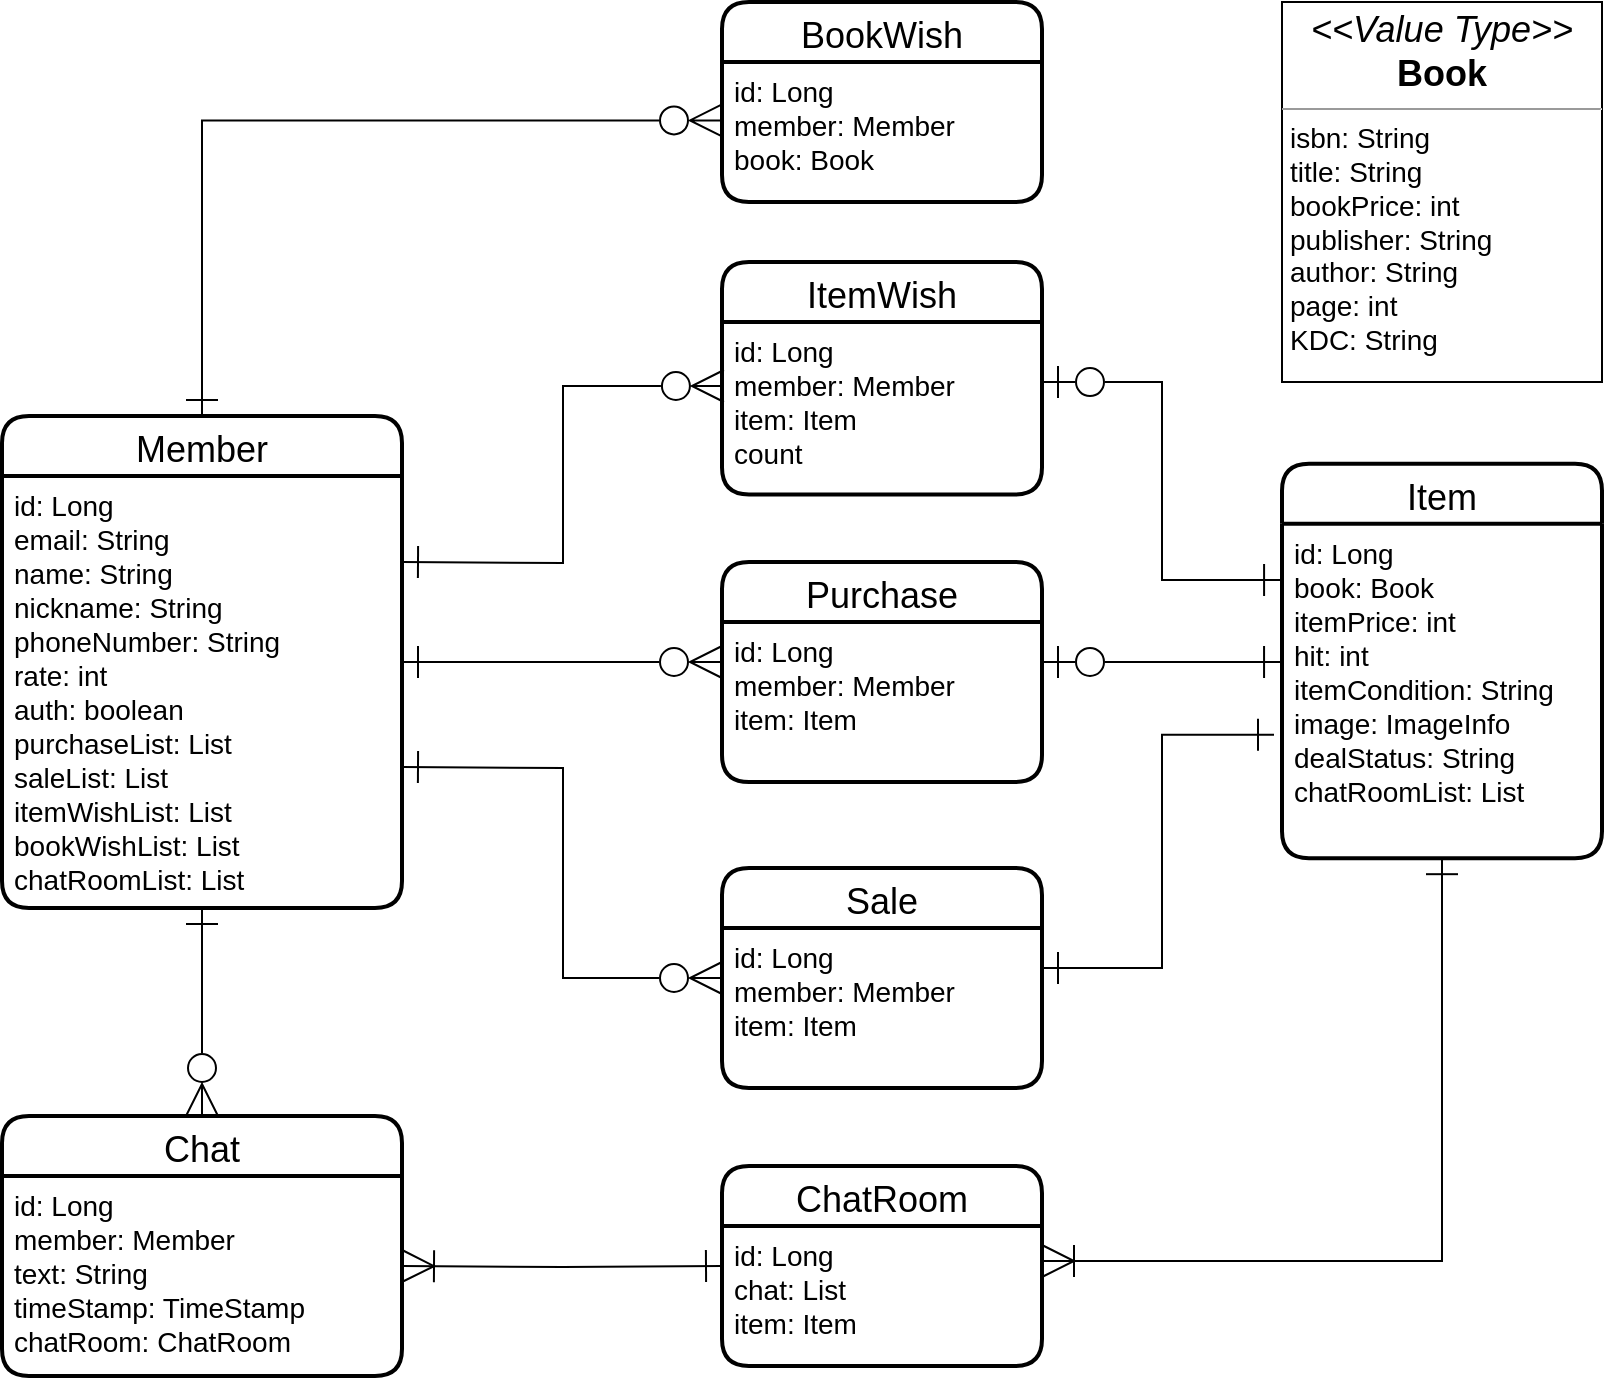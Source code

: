 <mxfile version="17.4.0" type="device"><diagram id="RonSHK9g8Iw-fWDJOm-e" name="Page-1"><mxGraphModel dx="918" dy="24" grid="1" gridSize="10" guides="1" tooltips="1" connect="1" arrows="1" fold="1" page="1" pageScale="1" pageWidth="1600" pageHeight="900" math="0" shadow="0"><root><mxCell id="0"/><mxCell id="1" parent="0"/><mxCell id="Vkfanlf9IMctYydA_BW_-10" value="" style="edgeStyle=orthogonalEdgeStyle;rounded=0;orthogonalLoop=1;jettySize=auto;html=1;fontSize=30;endArrow=ERzeroToMany;endFill=0;endSize=14;startArrow=ERone;startFill=0;startSize=14;" parent="1" source="vN5J-9pb4TvzSiyyIpkY-45" target="vN5J-9pb4TvzSiyyIpkY-60" edge="1"><mxGeometry relative="1" as="geometry"><mxPoint x="270" y="1350" as="sourcePoint"/><mxPoint x="250" y="1470" as="targetPoint"/></mxGeometry></mxCell><mxCell id="Vkfanlf9IMctYydA_BW_-12" value="" style="edgeStyle=orthogonalEdgeStyle;rounded=0;orthogonalLoop=1;jettySize=auto;html=1;fontSize=30;startArrow=ERone;startFill=0;endArrow=ERzeroToMany;endFill=0;startSize=14;endSize=14;entryX=0;entryY=0.25;entryDx=0;entryDy=0;" parent="1" source="vN5J-9pb4TvzSiyyIpkY-44" target="ds-WsUhnyAXN7gziWOAZ-8" edge="1"><mxGeometry relative="1" as="geometry"><mxPoint x="360" y="1310" as="sourcePoint"/><mxPoint x="470" y="1288.2" as="targetPoint"/></mxGeometry></mxCell><mxCell id="Vkfanlf9IMctYydA_BW_-14" value="" style="edgeStyle=orthogonalEdgeStyle;rounded=0;orthogonalLoop=1;jettySize=auto;html=1;fontSize=30;startArrow=ERzeroToOne;startFill=0;endArrow=ERone;endFill=0;startSize=14;endSize=14;exitX=1;exitY=0.348;exitDx=0;exitDy=0;exitPerimeter=0;entryX=-0.006;entryY=0.168;entryDx=0;entryDy=0;entryPerimeter=0;" parent="1" source="ds-WsUhnyAXN7gziWOAZ-6" target="vN5J-9pb4TvzSiyyIpkY-55" edge="1"><mxGeometry relative="1" as="geometry"><mxPoint x="630" y="1288.2" as="sourcePoint"/><mxPoint x="940" y="1269.957" as="targetPoint"/></mxGeometry></mxCell><mxCell id="vN5J-9pb4TvzSiyyIpkY-44" value="Member" style="swimlane;childLayout=stackLayout;horizontal=1;startSize=30;horizontalStack=0;rounded=1;fontSize=18;fontStyle=0;strokeWidth=2;resizeParent=0;resizeLast=1;shadow=0;dashed=0;align=center;" parent="1" vertex="1"><mxGeometry x="120" y="1167" width="200" height="246" as="geometry"/></mxCell><mxCell id="vN5J-9pb4TvzSiyyIpkY-45" value="id: Long&#10;email: String&#10;name: String&#10;nickname: String&#10;phoneNumber: String&#10;rate: int&#10;auth: boolean&#10;purchaseList: List&#10;saleList: List&#10;itemWishList: List&#10;bookWishList: List&#10;chatRoomList: List&#10;" style="align=left;strokeColor=none;fillColor=none;spacingLeft=4;fontSize=14;verticalAlign=top;resizable=0;rotatable=0;part=1;" parent="vN5J-9pb4TvzSiyyIpkY-44" vertex="1"><mxGeometry y="30" width="200" height="216" as="geometry"/></mxCell><mxCell id="vN5J-9pb4TvzSiyyIpkY-50" value="Sale" style="swimlane;childLayout=stackLayout;horizontal=1;startSize=30;horizontalStack=0;rounded=1;fontSize=18;fontStyle=0;strokeWidth=2;resizeParent=0;resizeLast=1;shadow=0;dashed=0;align=center;" parent="1" vertex="1"><mxGeometry x="480" y="1393" width="160" height="110" as="geometry"/></mxCell><mxCell id="vN5J-9pb4TvzSiyyIpkY-51" value="id: Long&#10;member: Member&#10;item: Item&#10;&#10;" style="align=left;strokeColor=none;fillColor=none;spacingLeft=4;fontSize=14;verticalAlign=top;resizable=0;rotatable=0;part=1;" parent="vN5J-9pb4TvzSiyyIpkY-50" vertex="1"><mxGeometry y="30" width="160" height="80" as="geometry"/></mxCell><mxCell id="vN5J-9pb4TvzSiyyIpkY-54" value="Item" style="swimlane;childLayout=stackLayout;horizontal=1;startSize=30;horizontalStack=0;rounded=1;fontSize=18;fontStyle=0;strokeWidth=2;resizeParent=0;resizeLast=1;shadow=0;dashed=0;align=center;" parent="1" vertex="1"><mxGeometry x="760" y="1190.91" width="160" height="197.18" as="geometry"/></mxCell><mxCell id="vN5J-9pb4TvzSiyyIpkY-55" value="id: Long&#10;book: Book&#10;itemPrice: int&#10;hit: int&#10;itemCondition: String&#10;image: ImageInfo&#10;dealStatus: String&#10;chatRoomList: List&#10;" style="align=left;strokeColor=none;fillColor=none;spacingLeft=4;fontSize=14;verticalAlign=top;resizable=0;rotatable=0;part=1;" parent="vN5J-9pb4TvzSiyyIpkY-54" vertex="1"><mxGeometry y="30" width="160" height="167.18" as="geometry"/></mxCell><mxCell id="vN5J-9pb4TvzSiyyIpkY-60" value="Chat" style="swimlane;childLayout=stackLayout;horizontal=1;startSize=30;horizontalStack=0;rounded=1;fontSize=18;fontStyle=0;strokeWidth=2;resizeParent=0;resizeLast=1;shadow=0;dashed=0;align=center;" parent="1" vertex="1"><mxGeometry x="120" y="1517" width="200" height="130" as="geometry"/></mxCell><mxCell id="vN5J-9pb4TvzSiyyIpkY-61" value="id: Long&#10;member: Member&#10;text: String&#10;timeStamp: TimeStamp&#10;chatRoom: ChatRoom" style="align=left;strokeColor=none;fillColor=none;spacingLeft=4;fontSize=14;verticalAlign=top;resizable=0;rotatable=0;part=1;" parent="vN5J-9pb4TvzSiyyIpkY-60" vertex="1"><mxGeometry y="30" width="200" height="100" as="geometry"/></mxCell><mxCell id="vN5J-9pb4TvzSiyyIpkY-63" value="ChatRoom" style="swimlane;childLayout=stackLayout;horizontal=1;startSize=30;horizontalStack=0;rounded=1;fontSize=18;fontStyle=0;strokeWidth=2;resizeParent=0;resizeLast=1;shadow=0;dashed=0;align=center;" parent="1" vertex="1"><mxGeometry x="480" y="1542" width="160" height="100" as="geometry"/></mxCell><mxCell id="vN5J-9pb4TvzSiyyIpkY-64" value="id: Long&#10;chat: List&#10;item: Item&#10;" style="align=left;strokeColor=none;fillColor=none;spacingLeft=4;fontSize=14;verticalAlign=top;resizable=0;rotatable=0;part=1;" parent="vN5J-9pb4TvzSiyyIpkY-63" vertex="1"><mxGeometry y="30" width="160" height="70" as="geometry"/></mxCell><mxCell id="KJU4kO8MPXwHTocBQ5yZ-2" value="" style="edgeStyle=orthogonalEdgeStyle;rounded=0;orthogonalLoop=1;jettySize=auto;html=1;fontSize=30;startArrow=ERone;startFill=0;endArrow=ERzeroToMany;endFill=0;startSize=14;endSize=14;entryX=0.006;entryY=0.371;entryDx=0;entryDy=0;entryPerimeter=0;" parent="1" target="ds-WsUhnyAXN7gziWOAZ-6" edge="1"><mxGeometry relative="1" as="geometry"><mxPoint x="320" y="1240" as="sourcePoint"/><mxPoint x="480" y="1140" as="targetPoint"/></mxGeometry></mxCell><mxCell id="KJU4kO8MPXwHTocBQ5yZ-5" value="" style="edgeStyle=orthogonalEdgeStyle;rounded=0;orthogonalLoop=1;jettySize=auto;html=1;fontSize=30;startArrow=ERone;startFill=0;endArrow=ERzeroToMany;endFill=0;startSize=14;endSize=14;entryX=0;entryY=0.5;entryDx=0;entryDy=0;" parent="1" target="vN5J-9pb4TvzSiyyIpkY-50" edge="1"><mxGeometry relative="1" as="geometry"><mxPoint x="320" y="1342.5" as="sourcePoint"/><mxPoint x="480" y="1232.5" as="targetPoint"/></mxGeometry></mxCell><mxCell id="KJU4kO8MPXwHTocBQ5yZ-8" value="" style="edgeStyle=orthogonalEdgeStyle;rounded=0;orthogonalLoop=1;jettySize=auto;html=1;fontSize=30;startArrow=ERoneToMany;startFill=0;endArrow=ERone;endFill=0;startSize=14;endSize=14;entryX=0;entryY=0.5;entryDx=0;entryDy=0;" parent="1" target="vN5J-9pb4TvzSiyyIpkY-63" edge="1"><mxGeometry relative="1" as="geometry"><mxPoint x="320" y="1592" as="sourcePoint"/><mxPoint x="480" y="1665" as="targetPoint"/></mxGeometry></mxCell><mxCell id="KJU4kO8MPXwHTocBQ5yZ-10" value="" style="edgeStyle=orthogonalEdgeStyle;rounded=0;orthogonalLoop=1;jettySize=auto;html=1;fontSize=30;startArrow=ERone;startFill=0;endArrow=ERone;endFill=0;startSize=14;endSize=14;entryX=1;entryY=0.25;entryDx=0;entryDy=0;exitX=-0.025;exitY=0.631;exitDx=0;exitDy=0;exitPerimeter=0;" parent="1" source="vN5J-9pb4TvzSiyyIpkY-55" target="vN5J-9pb4TvzSiyyIpkY-51" edge="1"><mxGeometry relative="1" as="geometry"><mxPoint x="838.08" y="1530.0" as="sourcePoint"/><mxPoint x="720" y="1416.05" as="targetPoint"/></mxGeometry></mxCell><mxCell id="KJU4kO8MPXwHTocBQ5yZ-11" value="" style="edgeStyle=orthogonalEdgeStyle;rounded=0;orthogonalLoop=1;jettySize=auto;html=1;fontSize=30;startArrow=ERoneToMany;startFill=0;endArrow=ERone;endFill=0;startSize=14;endSize=14;entryX=0.5;entryY=1;entryDx=0;entryDy=0;exitX=1;exitY=0.25;exitDx=0;exitDy=0;" parent="1" source="vN5J-9pb4TvzSiyyIpkY-64" target="vN5J-9pb4TvzSiyyIpkY-55" edge="1"><mxGeometry relative="1" as="geometry"><mxPoint x="700" y="1560" as="sourcePoint"/><mxPoint x="856" y="1560" as="targetPoint"/></mxGeometry></mxCell><mxCell id="ds-WsUhnyAXN7gziWOAZ-1" value="BookWish" style="swimlane;childLayout=stackLayout;horizontal=1;startSize=30;horizontalStack=0;rounded=1;fontSize=18;fontStyle=0;strokeWidth=2;resizeParent=0;resizeLast=1;shadow=0;dashed=0;align=center;" parent="1" vertex="1"><mxGeometry x="480" y="960" width="160" height="100" as="geometry"/></mxCell><mxCell id="ds-WsUhnyAXN7gziWOAZ-2" value="id: Long&#10;member: Member&#10;book: Book" style="align=left;strokeColor=none;fillColor=none;spacingLeft=4;fontSize=14;verticalAlign=top;resizable=0;rotatable=0;part=1;" parent="ds-WsUhnyAXN7gziWOAZ-1" vertex="1"><mxGeometry y="30" width="160" height="70" as="geometry"/></mxCell><mxCell id="ds-WsUhnyAXN7gziWOAZ-3" value="" style="edgeStyle=orthogonalEdgeStyle;rounded=0;orthogonalLoop=1;jettySize=auto;html=1;fontSize=30;startArrow=ERone;startFill=0;endArrow=ERzeroToMany;endFill=0;startSize=14;endSize=14;entryX=0;entryY=0.417;entryDx=0;entryDy=0;exitX=0.5;exitY=0;exitDx=0;exitDy=0;entryPerimeter=0;" parent="1" source="vN5J-9pb4TvzSiyyIpkY-44" target="ds-WsUhnyAXN7gziWOAZ-2" edge="1"><mxGeometry relative="1" as="geometry"><mxPoint x="240" y="1070" as="sourcePoint"/><mxPoint x="400" y="970" as="targetPoint"/></mxGeometry></mxCell><mxCell id="ds-WsUhnyAXN7gziWOAZ-5" value="ItemWish" style="swimlane;childLayout=stackLayout;horizontal=1;startSize=30;horizontalStack=0;rounded=1;fontSize=18;fontStyle=0;strokeWidth=2;resizeParent=0;resizeLast=1;shadow=0;dashed=0;align=center;" parent="1" vertex="1"><mxGeometry x="480" y="1090" width="160" height="116.25" as="geometry"/></mxCell><mxCell id="ds-WsUhnyAXN7gziWOAZ-6" value="id: Long&#10;member: Member&#10;item: Item&#10;count" style="align=left;strokeColor=none;fillColor=none;spacingLeft=4;fontSize=14;verticalAlign=top;resizable=0;rotatable=0;part=1;" parent="ds-WsUhnyAXN7gziWOAZ-5" vertex="1"><mxGeometry y="30" width="160" height="86.25" as="geometry"/></mxCell><mxCell id="ds-WsUhnyAXN7gziWOAZ-7" value="Purchase" style="swimlane;childLayout=stackLayout;horizontal=1;startSize=30;horizontalStack=0;rounded=1;fontSize=18;fontStyle=0;strokeWidth=2;resizeParent=0;resizeLast=1;shadow=0;dashed=0;align=center;" parent="1" vertex="1"><mxGeometry x="480" y="1240" width="160" height="110" as="geometry"/></mxCell><mxCell id="ds-WsUhnyAXN7gziWOAZ-8" value="id: Long&#10;member: Member&#10;item: Item&#10;&#10;" style="align=left;strokeColor=none;fillColor=none;spacingLeft=4;fontSize=14;verticalAlign=top;resizable=0;rotatable=0;part=1;" parent="ds-WsUhnyAXN7gziWOAZ-7" vertex="1"><mxGeometry y="30" width="160" height="80" as="geometry"/></mxCell><mxCell id="ds-WsUhnyAXN7gziWOAZ-10" value="" style="edgeStyle=orthogonalEdgeStyle;rounded=0;orthogonalLoop=1;jettySize=auto;html=1;fontSize=30;startArrow=ERzeroToOne;startFill=0;endArrow=ERone;endFill=0;startSize=14;endSize=14;exitX=1;exitY=0.25;exitDx=0;exitDy=0;entryX=-0.006;entryY=0.413;entryDx=0;entryDy=0;entryPerimeter=0;" parent="1" source="ds-WsUhnyAXN7gziWOAZ-8" target="vN5J-9pb4TvzSiyyIpkY-55" edge="1"><mxGeometry relative="1" as="geometry"><mxPoint x="650" y="1290.173" as="sourcePoint"/><mxPoint x="767.92" y="1289.998" as="targetPoint"/></mxGeometry></mxCell><mxCell id="9MBqvdog2-DWl1Dmy2LQ-3" value="&lt;p style=&quot;margin: 4px 0px 0px ; text-align: center ; font-size: 18px&quot;&gt;&lt;i&gt;&amp;lt;&amp;lt;Value Type&amp;gt;&amp;gt;&lt;/i&gt;&lt;br&gt;&lt;b&gt;Book&lt;/b&gt;&lt;/p&gt;&lt;hr size=&quot;1&quot;&gt;&lt;p style=&quot;margin: 0px 0px 0px 4px ; font-size: 14px&quot;&gt;&lt;font style=&quot;font-size: 14px&quot;&gt;isbn: String&lt;br style=&quot;padding: 0px ; margin: 0px&quot;&gt;title: String&lt;br style=&quot;padding: 0px ; margin: 0px&quot;&gt;bookPrice: int&lt;br style=&quot;padding: 0px ; margin: 0px&quot;&gt;publisher: String&lt;br style=&quot;padding: 0px ; margin: 0px&quot;&gt;author: String&lt;br style=&quot;padding: 0px ; margin: 0px&quot;&gt;page: int&lt;br style=&quot;padding: 0px ; margin: 0px&quot;&gt;KDC: String&lt;/font&gt;&lt;/p&gt;&lt;div style=&quot;padding: 0px ; margin: 0px ; font-size: 14px&quot;&gt;&lt;br style=&quot;padding: 0px ; margin: 0px&quot;&gt;&lt;/div&gt;&lt;div style=&quot;padding: 0px ; margin: 0px&quot;&gt;&lt;br style=&quot;padding: 0px ; margin: 0px ; font-size: 14px&quot;&gt;&lt;/div&gt;" style="verticalAlign=top;align=left;overflow=fill;fontSize=12;fontFamily=Helvetica;html=1;" vertex="1" parent="1"><mxGeometry x="760" y="960" width="160" height="190" as="geometry"/></mxCell></root></mxGraphModel></diagram></mxfile>